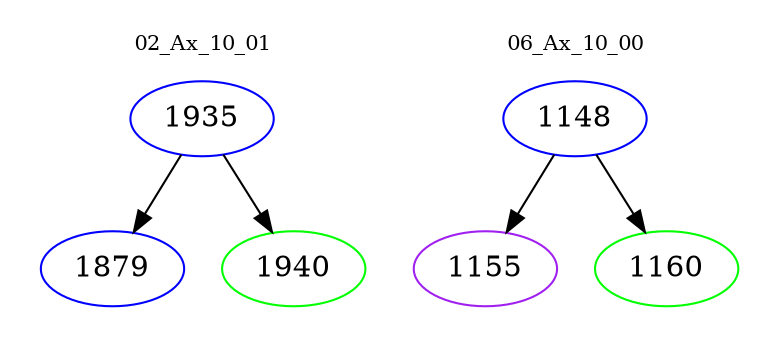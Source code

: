 digraph{
subgraph cluster_0 {
color = white
label = "02_Ax_10_01";
fontsize=10;
T0_1935 [label="1935", color="blue"]
T0_1935 -> T0_1879 [color="black"]
T0_1879 [label="1879", color="blue"]
T0_1935 -> T0_1940 [color="black"]
T0_1940 [label="1940", color="green"]
}
subgraph cluster_1 {
color = white
label = "06_Ax_10_00";
fontsize=10;
T1_1148 [label="1148", color="blue"]
T1_1148 -> T1_1155 [color="black"]
T1_1155 [label="1155", color="purple"]
T1_1148 -> T1_1160 [color="black"]
T1_1160 [label="1160", color="green"]
}
}
